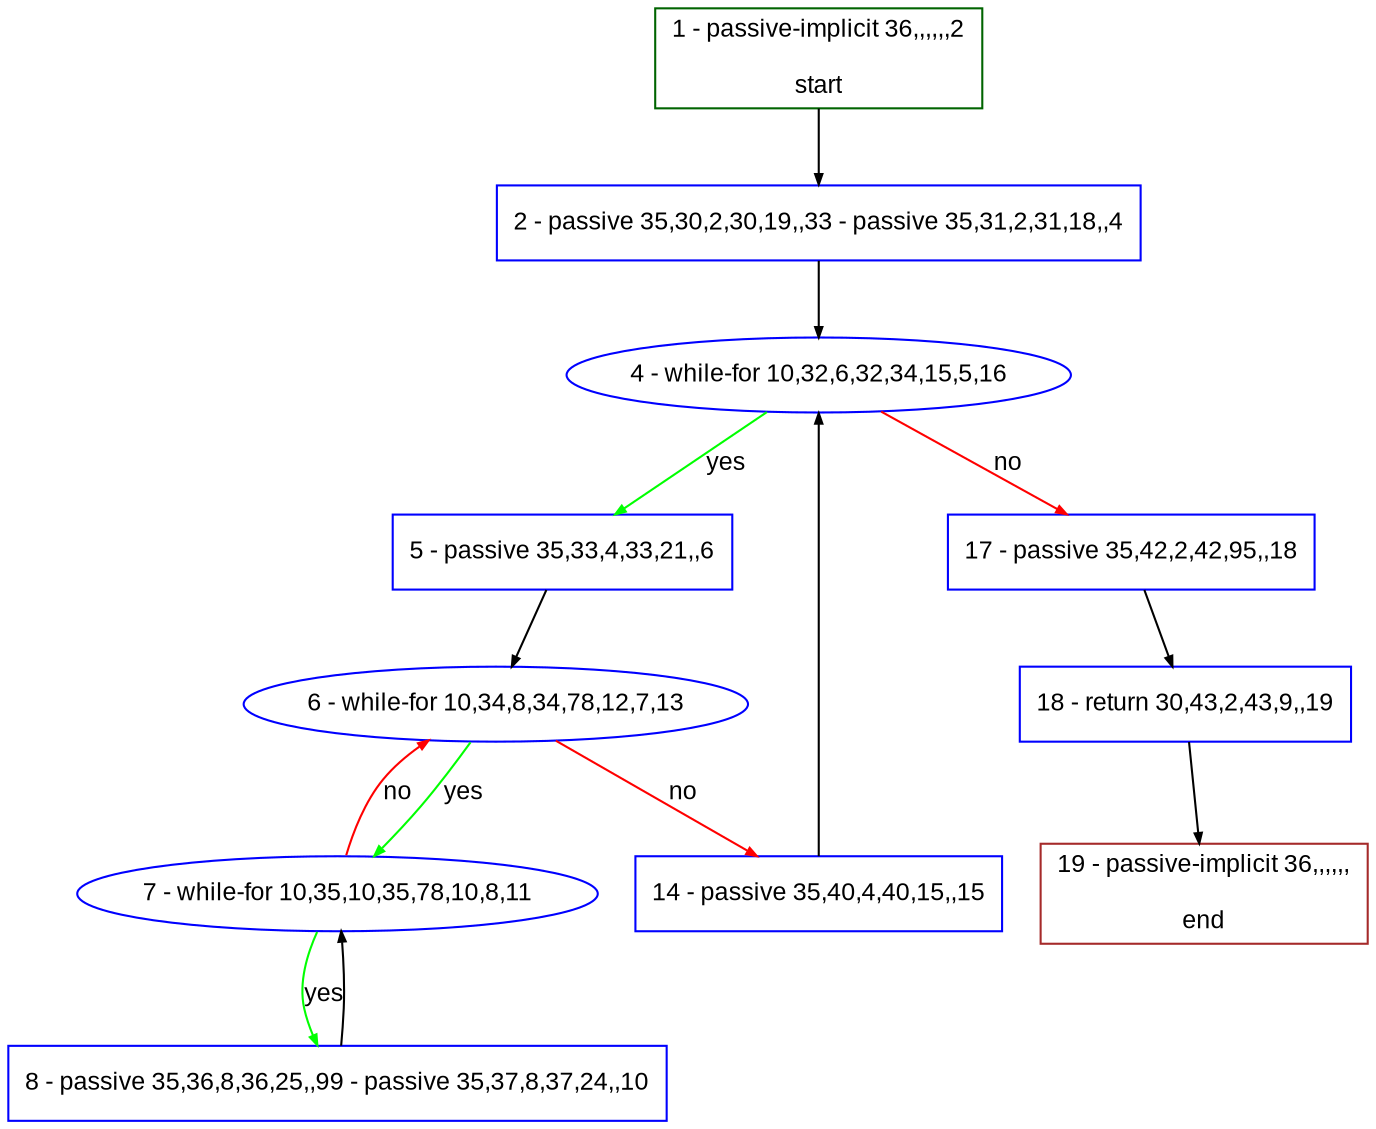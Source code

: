 digraph "" {
  graph [pack="true", label="", fontsize="12", packmode="clust", fontname="Arial", fillcolor="#FFFFCC", bgcolor="white", style="rounded,filled", compound="true"];
  node [node_initialized="no", label="", color="grey", fontsize="12", fillcolor="white", fontname="Arial", style="filled", shape="rectangle", compound="true", fixedsize="false"];
  edge [fontcolor="black", arrowhead="normal", arrowtail="none", arrowsize="0.5", ltail="", label="", color="black", fontsize="12", lhead="", fontname="Arial", dir="forward", compound="true"];
  __N1 [label="2 - passive 35,30,2,30,19,,33 - passive 35,31,2,31,18,,4", color="#0000ff", fillcolor="#ffffff", style="filled", shape="box"];
  __N2 [label="1 - passive-implicit 36,,,,,,2\n\nstart", color="#006400", fillcolor="#ffffff", style="filled", shape="box"];
  __N3 [label="4 - while-for 10,32,6,32,34,15,5,16", color="#0000ff", fillcolor="#ffffff", style="filled", shape="oval"];
  __N4 [label="5 - passive 35,33,4,33,21,,6", color="#0000ff", fillcolor="#ffffff", style="filled", shape="box"];
  __N5 [label="17 - passive 35,42,2,42,95,,18", color="#0000ff", fillcolor="#ffffff", style="filled", shape="box"];
  __N6 [label="6 - while-for 10,34,8,34,78,12,7,13", color="#0000ff", fillcolor="#ffffff", style="filled", shape="oval"];
  __N7 [label="7 - while-for 10,35,10,35,78,10,8,11", color="#0000ff", fillcolor="#ffffff", style="filled", shape="oval"];
  __N8 [label="14 - passive 35,40,4,40,15,,15", color="#0000ff", fillcolor="#ffffff", style="filled", shape="box"];
  __N9 [label="8 - passive 35,36,8,36,25,,99 - passive 35,37,8,37,24,,10", color="#0000ff", fillcolor="#ffffff", style="filled", shape="box"];
  __N10 [label="18 - return 30,43,2,43,9,,19", color="#0000ff", fillcolor="#ffffff", style="filled", shape="box"];
  __N11 [label="19 - passive-implicit 36,,,,,,\n\nend", color="#a52a2a", fillcolor="#ffffff", style="filled", shape="box"];
  __N2 -> __N1 [arrowhead="normal", arrowtail="none", color="#000000", label="", dir="forward"];
  __N1 -> __N3 [arrowhead="normal", arrowtail="none", color="#000000", label="", dir="forward"];
  __N3 -> __N4 [arrowhead="normal", arrowtail="none", color="#00ff00", label="yes", dir="forward"];
  __N3 -> __N5 [arrowhead="normal", arrowtail="none", color="#ff0000", label="no", dir="forward"];
  __N4 -> __N6 [arrowhead="normal", arrowtail="none", color="#000000", label="", dir="forward"];
  __N6 -> __N7 [arrowhead="normal", arrowtail="none", color="#00ff00", label="yes", dir="forward"];
  __N7 -> __N6 [arrowhead="normal", arrowtail="none", color="#ff0000", label="no", dir="forward"];
  __N6 -> __N8 [arrowhead="normal", arrowtail="none", color="#ff0000", label="no", dir="forward"];
  __N7 -> __N9 [arrowhead="normal", arrowtail="none", color="#00ff00", label="yes", dir="forward"];
  __N9 -> __N7 [arrowhead="normal", arrowtail="none", color="#000000", label="", dir="forward"];
  __N8 -> __N3 [arrowhead="normal", arrowtail="none", color="#000000", label="", dir="forward"];
  __N5 -> __N10 [arrowhead="normal", arrowtail="none", color="#000000", label="", dir="forward"];
  __N10 -> __N11 [arrowhead="normal", arrowtail="none", color="#000000", label="", dir="forward"];
}
